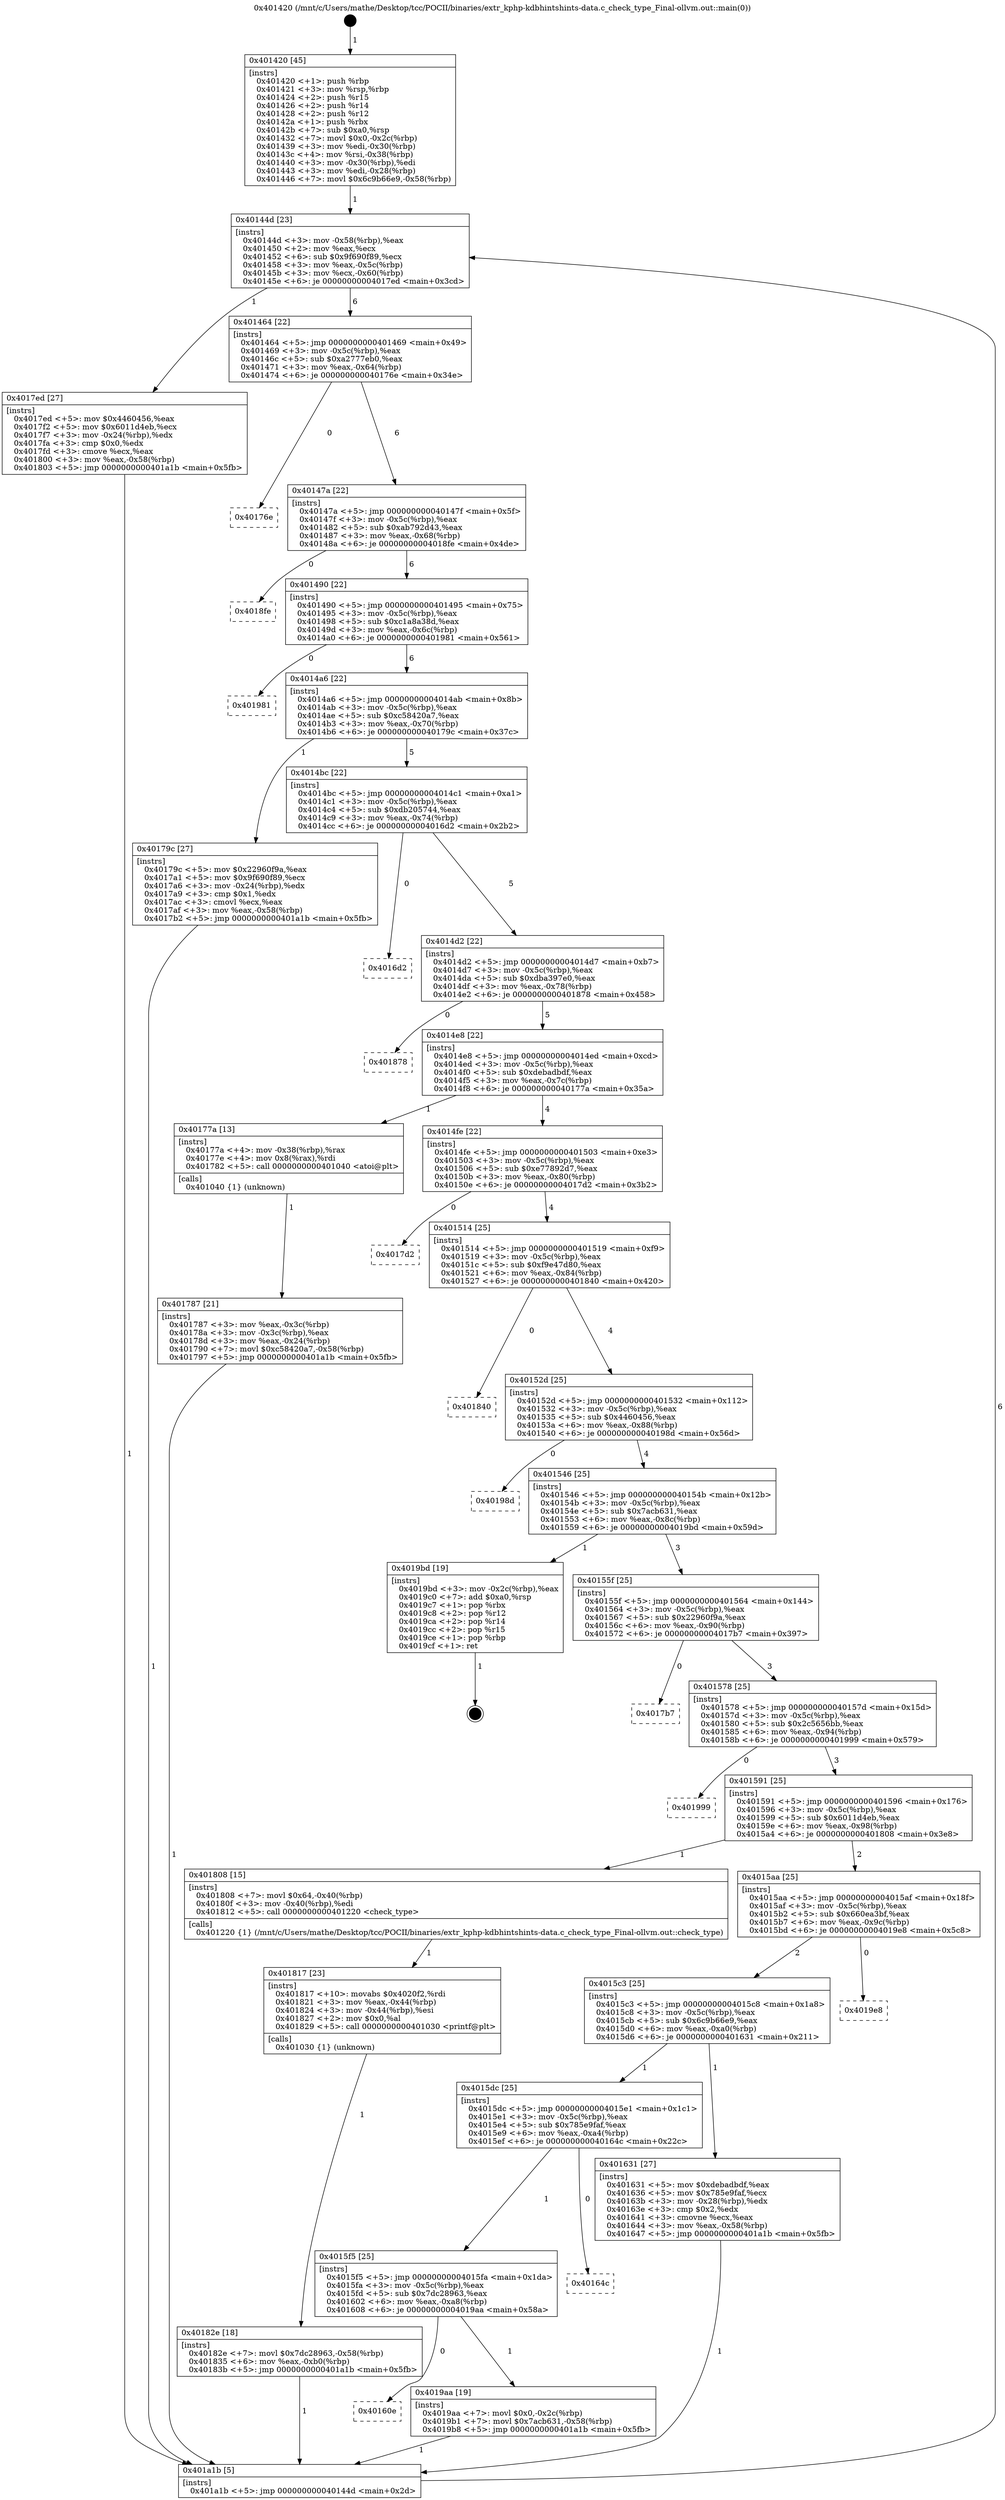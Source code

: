digraph "0x401420" {
  label = "0x401420 (/mnt/c/Users/mathe/Desktop/tcc/POCII/binaries/extr_kphp-kdbhintshints-data.c_check_type_Final-ollvm.out::main(0))"
  labelloc = "t"
  node[shape=record]

  Entry [label="",width=0.3,height=0.3,shape=circle,fillcolor=black,style=filled]
  "0x40144d" [label="{
     0x40144d [23]\l
     | [instrs]\l
     &nbsp;&nbsp;0x40144d \<+3\>: mov -0x58(%rbp),%eax\l
     &nbsp;&nbsp;0x401450 \<+2\>: mov %eax,%ecx\l
     &nbsp;&nbsp;0x401452 \<+6\>: sub $0x9f690f89,%ecx\l
     &nbsp;&nbsp;0x401458 \<+3\>: mov %eax,-0x5c(%rbp)\l
     &nbsp;&nbsp;0x40145b \<+3\>: mov %ecx,-0x60(%rbp)\l
     &nbsp;&nbsp;0x40145e \<+6\>: je 00000000004017ed \<main+0x3cd\>\l
  }"]
  "0x4017ed" [label="{
     0x4017ed [27]\l
     | [instrs]\l
     &nbsp;&nbsp;0x4017ed \<+5\>: mov $0x4460456,%eax\l
     &nbsp;&nbsp;0x4017f2 \<+5\>: mov $0x6011d4eb,%ecx\l
     &nbsp;&nbsp;0x4017f7 \<+3\>: mov -0x24(%rbp),%edx\l
     &nbsp;&nbsp;0x4017fa \<+3\>: cmp $0x0,%edx\l
     &nbsp;&nbsp;0x4017fd \<+3\>: cmove %ecx,%eax\l
     &nbsp;&nbsp;0x401800 \<+3\>: mov %eax,-0x58(%rbp)\l
     &nbsp;&nbsp;0x401803 \<+5\>: jmp 0000000000401a1b \<main+0x5fb\>\l
  }"]
  "0x401464" [label="{
     0x401464 [22]\l
     | [instrs]\l
     &nbsp;&nbsp;0x401464 \<+5\>: jmp 0000000000401469 \<main+0x49\>\l
     &nbsp;&nbsp;0x401469 \<+3\>: mov -0x5c(%rbp),%eax\l
     &nbsp;&nbsp;0x40146c \<+5\>: sub $0xa2777eb0,%eax\l
     &nbsp;&nbsp;0x401471 \<+3\>: mov %eax,-0x64(%rbp)\l
     &nbsp;&nbsp;0x401474 \<+6\>: je 000000000040176e \<main+0x34e\>\l
  }"]
  Exit [label="",width=0.3,height=0.3,shape=circle,fillcolor=black,style=filled,peripheries=2]
  "0x40176e" [label="{
     0x40176e\l
  }", style=dashed]
  "0x40147a" [label="{
     0x40147a [22]\l
     | [instrs]\l
     &nbsp;&nbsp;0x40147a \<+5\>: jmp 000000000040147f \<main+0x5f\>\l
     &nbsp;&nbsp;0x40147f \<+3\>: mov -0x5c(%rbp),%eax\l
     &nbsp;&nbsp;0x401482 \<+5\>: sub $0xab792d43,%eax\l
     &nbsp;&nbsp;0x401487 \<+3\>: mov %eax,-0x68(%rbp)\l
     &nbsp;&nbsp;0x40148a \<+6\>: je 00000000004018fe \<main+0x4de\>\l
  }"]
  "0x40160e" [label="{
     0x40160e\l
  }", style=dashed]
  "0x4018fe" [label="{
     0x4018fe\l
  }", style=dashed]
  "0x401490" [label="{
     0x401490 [22]\l
     | [instrs]\l
     &nbsp;&nbsp;0x401490 \<+5\>: jmp 0000000000401495 \<main+0x75\>\l
     &nbsp;&nbsp;0x401495 \<+3\>: mov -0x5c(%rbp),%eax\l
     &nbsp;&nbsp;0x401498 \<+5\>: sub $0xc1a8a38d,%eax\l
     &nbsp;&nbsp;0x40149d \<+3\>: mov %eax,-0x6c(%rbp)\l
     &nbsp;&nbsp;0x4014a0 \<+6\>: je 0000000000401981 \<main+0x561\>\l
  }"]
  "0x4019aa" [label="{
     0x4019aa [19]\l
     | [instrs]\l
     &nbsp;&nbsp;0x4019aa \<+7\>: movl $0x0,-0x2c(%rbp)\l
     &nbsp;&nbsp;0x4019b1 \<+7\>: movl $0x7acb631,-0x58(%rbp)\l
     &nbsp;&nbsp;0x4019b8 \<+5\>: jmp 0000000000401a1b \<main+0x5fb\>\l
  }"]
  "0x401981" [label="{
     0x401981\l
  }", style=dashed]
  "0x4014a6" [label="{
     0x4014a6 [22]\l
     | [instrs]\l
     &nbsp;&nbsp;0x4014a6 \<+5\>: jmp 00000000004014ab \<main+0x8b\>\l
     &nbsp;&nbsp;0x4014ab \<+3\>: mov -0x5c(%rbp),%eax\l
     &nbsp;&nbsp;0x4014ae \<+5\>: sub $0xc58420a7,%eax\l
     &nbsp;&nbsp;0x4014b3 \<+3\>: mov %eax,-0x70(%rbp)\l
     &nbsp;&nbsp;0x4014b6 \<+6\>: je 000000000040179c \<main+0x37c\>\l
  }"]
  "0x4015f5" [label="{
     0x4015f5 [25]\l
     | [instrs]\l
     &nbsp;&nbsp;0x4015f5 \<+5\>: jmp 00000000004015fa \<main+0x1da\>\l
     &nbsp;&nbsp;0x4015fa \<+3\>: mov -0x5c(%rbp),%eax\l
     &nbsp;&nbsp;0x4015fd \<+5\>: sub $0x7dc28963,%eax\l
     &nbsp;&nbsp;0x401602 \<+6\>: mov %eax,-0xa8(%rbp)\l
     &nbsp;&nbsp;0x401608 \<+6\>: je 00000000004019aa \<main+0x58a\>\l
  }"]
  "0x40179c" [label="{
     0x40179c [27]\l
     | [instrs]\l
     &nbsp;&nbsp;0x40179c \<+5\>: mov $0x22960f9a,%eax\l
     &nbsp;&nbsp;0x4017a1 \<+5\>: mov $0x9f690f89,%ecx\l
     &nbsp;&nbsp;0x4017a6 \<+3\>: mov -0x24(%rbp),%edx\l
     &nbsp;&nbsp;0x4017a9 \<+3\>: cmp $0x1,%edx\l
     &nbsp;&nbsp;0x4017ac \<+3\>: cmovl %ecx,%eax\l
     &nbsp;&nbsp;0x4017af \<+3\>: mov %eax,-0x58(%rbp)\l
     &nbsp;&nbsp;0x4017b2 \<+5\>: jmp 0000000000401a1b \<main+0x5fb\>\l
  }"]
  "0x4014bc" [label="{
     0x4014bc [22]\l
     | [instrs]\l
     &nbsp;&nbsp;0x4014bc \<+5\>: jmp 00000000004014c1 \<main+0xa1\>\l
     &nbsp;&nbsp;0x4014c1 \<+3\>: mov -0x5c(%rbp),%eax\l
     &nbsp;&nbsp;0x4014c4 \<+5\>: sub $0xdb205744,%eax\l
     &nbsp;&nbsp;0x4014c9 \<+3\>: mov %eax,-0x74(%rbp)\l
     &nbsp;&nbsp;0x4014cc \<+6\>: je 00000000004016d2 \<main+0x2b2\>\l
  }"]
  "0x40164c" [label="{
     0x40164c\l
  }", style=dashed]
  "0x4016d2" [label="{
     0x4016d2\l
  }", style=dashed]
  "0x4014d2" [label="{
     0x4014d2 [22]\l
     | [instrs]\l
     &nbsp;&nbsp;0x4014d2 \<+5\>: jmp 00000000004014d7 \<main+0xb7\>\l
     &nbsp;&nbsp;0x4014d7 \<+3\>: mov -0x5c(%rbp),%eax\l
     &nbsp;&nbsp;0x4014da \<+5\>: sub $0xdba397e0,%eax\l
     &nbsp;&nbsp;0x4014df \<+3\>: mov %eax,-0x78(%rbp)\l
     &nbsp;&nbsp;0x4014e2 \<+6\>: je 0000000000401878 \<main+0x458\>\l
  }"]
  "0x40182e" [label="{
     0x40182e [18]\l
     | [instrs]\l
     &nbsp;&nbsp;0x40182e \<+7\>: movl $0x7dc28963,-0x58(%rbp)\l
     &nbsp;&nbsp;0x401835 \<+6\>: mov %eax,-0xb0(%rbp)\l
     &nbsp;&nbsp;0x40183b \<+5\>: jmp 0000000000401a1b \<main+0x5fb\>\l
  }"]
  "0x401878" [label="{
     0x401878\l
  }", style=dashed]
  "0x4014e8" [label="{
     0x4014e8 [22]\l
     | [instrs]\l
     &nbsp;&nbsp;0x4014e8 \<+5\>: jmp 00000000004014ed \<main+0xcd\>\l
     &nbsp;&nbsp;0x4014ed \<+3\>: mov -0x5c(%rbp),%eax\l
     &nbsp;&nbsp;0x4014f0 \<+5\>: sub $0xdebadbdf,%eax\l
     &nbsp;&nbsp;0x4014f5 \<+3\>: mov %eax,-0x7c(%rbp)\l
     &nbsp;&nbsp;0x4014f8 \<+6\>: je 000000000040177a \<main+0x35a\>\l
  }"]
  "0x401817" [label="{
     0x401817 [23]\l
     | [instrs]\l
     &nbsp;&nbsp;0x401817 \<+10\>: movabs $0x4020f2,%rdi\l
     &nbsp;&nbsp;0x401821 \<+3\>: mov %eax,-0x44(%rbp)\l
     &nbsp;&nbsp;0x401824 \<+3\>: mov -0x44(%rbp),%esi\l
     &nbsp;&nbsp;0x401827 \<+2\>: mov $0x0,%al\l
     &nbsp;&nbsp;0x401829 \<+5\>: call 0000000000401030 \<printf@plt\>\l
     | [calls]\l
     &nbsp;&nbsp;0x401030 \{1\} (unknown)\l
  }"]
  "0x40177a" [label="{
     0x40177a [13]\l
     | [instrs]\l
     &nbsp;&nbsp;0x40177a \<+4\>: mov -0x38(%rbp),%rax\l
     &nbsp;&nbsp;0x40177e \<+4\>: mov 0x8(%rax),%rdi\l
     &nbsp;&nbsp;0x401782 \<+5\>: call 0000000000401040 \<atoi@plt\>\l
     | [calls]\l
     &nbsp;&nbsp;0x401040 \{1\} (unknown)\l
  }"]
  "0x4014fe" [label="{
     0x4014fe [22]\l
     | [instrs]\l
     &nbsp;&nbsp;0x4014fe \<+5\>: jmp 0000000000401503 \<main+0xe3\>\l
     &nbsp;&nbsp;0x401503 \<+3\>: mov -0x5c(%rbp),%eax\l
     &nbsp;&nbsp;0x401506 \<+5\>: sub $0xe77892d7,%eax\l
     &nbsp;&nbsp;0x40150b \<+3\>: mov %eax,-0x80(%rbp)\l
     &nbsp;&nbsp;0x40150e \<+6\>: je 00000000004017d2 \<main+0x3b2\>\l
  }"]
  "0x401787" [label="{
     0x401787 [21]\l
     | [instrs]\l
     &nbsp;&nbsp;0x401787 \<+3\>: mov %eax,-0x3c(%rbp)\l
     &nbsp;&nbsp;0x40178a \<+3\>: mov -0x3c(%rbp),%eax\l
     &nbsp;&nbsp;0x40178d \<+3\>: mov %eax,-0x24(%rbp)\l
     &nbsp;&nbsp;0x401790 \<+7\>: movl $0xc58420a7,-0x58(%rbp)\l
     &nbsp;&nbsp;0x401797 \<+5\>: jmp 0000000000401a1b \<main+0x5fb\>\l
  }"]
  "0x4017d2" [label="{
     0x4017d2\l
  }", style=dashed]
  "0x401514" [label="{
     0x401514 [25]\l
     | [instrs]\l
     &nbsp;&nbsp;0x401514 \<+5\>: jmp 0000000000401519 \<main+0xf9\>\l
     &nbsp;&nbsp;0x401519 \<+3\>: mov -0x5c(%rbp),%eax\l
     &nbsp;&nbsp;0x40151c \<+5\>: sub $0xf9e47d80,%eax\l
     &nbsp;&nbsp;0x401521 \<+6\>: mov %eax,-0x84(%rbp)\l
     &nbsp;&nbsp;0x401527 \<+6\>: je 0000000000401840 \<main+0x420\>\l
  }"]
  "0x401420" [label="{
     0x401420 [45]\l
     | [instrs]\l
     &nbsp;&nbsp;0x401420 \<+1\>: push %rbp\l
     &nbsp;&nbsp;0x401421 \<+3\>: mov %rsp,%rbp\l
     &nbsp;&nbsp;0x401424 \<+2\>: push %r15\l
     &nbsp;&nbsp;0x401426 \<+2\>: push %r14\l
     &nbsp;&nbsp;0x401428 \<+2\>: push %r12\l
     &nbsp;&nbsp;0x40142a \<+1\>: push %rbx\l
     &nbsp;&nbsp;0x40142b \<+7\>: sub $0xa0,%rsp\l
     &nbsp;&nbsp;0x401432 \<+7\>: movl $0x0,-0x2c(%rbp)\l
     &nbsp;&nbsp;0x401439 \<+3\>: mov %edi,-0x30(%rbp)\l
     &nbsp;&nbsp;0x40143c \<+4\>: mov %rsi,-0x38(%rbp)\l
     &nbsp;&nbsp;0x401440 \<+3\>: mov -0x30(%rbp),%edi\l
     &nbsp;&nbsp;0x401443 \<+3\>: mov %edi,-0x28(%rbp)\l
     &nbsp;&nbsp;0x401446 \<+7\>: movl $0x6c9b66e9,-0x58(%rbp)\l
  }"]
  "0x401840" [label="{
     0x401840\l
  }", style=dashed]
  "0x40152d" [label="{
     0x40152d [25]\l
     | [instrs]\l
     &nbsp;&nbsp;0x40152d \<+5\>: jmp 0000000000401532 \<main+0x112\>\l
     &nbsp;&nbsp;0x401532 \<+3\>: mov -0x5c(%rbp),%eax\l
     &nbsp;&nbsp;0x401535 \<+5\>: sub $0x4460456,%eax\l
     &nbsp;&nbsp;0x40153a \<+6\>: mov %eax,-0x88(%rbp)\l
     &nbsp;&nbsp;0x401540 \<+6\>: je 000000000040198d \<main+0x56d\>\l
  }"]
  "0x401a1b" [label="{
     0x401a1b [5]\l
     | [instrs]\l
     &nbsp;&nbsp;0x401a1b \<+5\>: jmp 000000000040144d \<main+0x2d\>\l
  }"]
  "0x40198d" [label="{
     0x40198d\l
  }", style=dashed]
  "0x401546" [label="{
     0x401546 [25]\l
     | [instrs]\l
     &nbsp;&nbsp;0x401546 \<+5\>: jmp 000000000040154b \<main+0x12b\>\l
     &nbsp;&nbsp;0x40154b \<+3\>: mov -0x5c(%rbp),%eax\l
     &nbsp;&nbsp;0x40154e \<+5\>: sub $0x7acb631,%eax\l
     &nbsp;&nbsp;0x401553 \<+6\>: mov %eax,-0x8c(%rbp)\l
     &nbsp;&nbsp;0x401559 \<+6\>: je 00000000004019bd \<main+0x59d\>\l
  }"]
  "0x4015dc" [label="{
     0x4015dc [25]\l
     | [instrs]\l
     &nbsp;&nbsp;0x4015dc \<+5\>: jmp 00000000004015e1 \<main+0x1c1\>\l
     &nbsp;&nbsp;0x4015e1 \<+3\>: mov -0x5c(%rbp),%eax\l
     &nbsp;&nbsp;0x4015e4 \<+5\>: sub $0x785e9faf,%eax\l
     &nbsp;&nbsp;0x4015e9 \<+6\>: mov %eax,-0xa4(%rbp)\l
     &nbsp;&nbsp;0x4015ef \<+6\>: je 000000000040164c \<main+0x22c\>\l
  }"]
  "0x4019bd" [label="{
     0x4019bd [19]\l
     | [instrs]\l
     &nbsp;&nbsp;0x4019bd \<+3\>: mov -0x2c(%rbp),%eax\l
     &nbsp;&nbsp;0x4019c0 \<+7\>: add $0xa0,%rsp\l
     &nbsp;&nbsp;0x4019c7 \<+1\>: pop %rbx\l
     &nbsp;&nbsp;0x4019c8 \<+2\>: pop %r12\l
     &nbsp;&nbsp;0x4019ca \<+2\>: pop %r14\l
     &nbsp;&nbsp;0x4019cc \<+2\>: pop %r15\l
     &nbsp;&nbsp;0x4019ce \<+1\>: pop %rbp\l
     &nbsp;&nbsp;0x4019cf \<+1\>: ret\l
  }"]
  "0x40155f" [label="{
     0x40155f [25]\l
     | [instrs]\l
     &nbsp;&nbsp;0x40155f \<+5\>: jmp 0000000000401564 \<main+0x144\>\l
     &nbsp;&nbsp;0x401564 \<+3\>: mov -0x5c(%rbp),%eax\l
     &nbsp;&nbsp;0x401567 \<+5\>: sub $0x22960f9a,%eax\l
     &nbsp;&nbsp;0x40156c \<+6\>: mov %eax,-0x90(%rbp)\l
     &nbsp;&nbsp;0x401572 \<+6\>: je 00000000004017b7 \<main+0x397\>\l
  }"]
  "0x401631" [label="{
     0x401631 [27]\l
     | [instrs]\l
     &nbsp;&nbsp;0x401631 \<+5\>: mov $0xdebadbdf,%eax\l
     &nbsp;&nbsp;0x401636 \<+5\>: mov $0x785e9faf,%ecx\l
     &nbsp;&nbsp;0x40163b \<+3\>: mov -0x28(%rbp),%edx\l
     &nbsp;&nbsp;0x40163e \<+3\>: cmp $0x2,%edx\l
     &nbsp;&nbsp;0x401641 \<+3\>: cmovne %ecx,%eax\l
     &nbsp;&nbsp;0x401644 \<+3\>: mov %eax,-0x58(%rbp)\l
     &nbsp;&nbsp;0x401647 \<+5\>: jmp 0000000000401a1b \<main+0x5fb\>\l
  }"]
  "0x4017b7" [label="{
     0x4017b7\l
  }", style=dashed]
  "0x401578" [label="{
     0x401578 [25]\l
     | [instrs]\l
     &nbsp;&nbsp;0x401578 \<+5\>: jmp 000000000040157d \<main+0x15d\>\l
     &nbsp;&nbsp;0x40157d \<+3\>: mov -0x5c(%rbp),%eax\l
     &nbsp;&nbsp;0x401580 \<+5\>: sub $0x2c5656bb,%eax\l
     &nbsp;&nbsp;0x401585 \<+6\>: mov %eax,-0x94(%rbp)\l
     &nbsp;&nbsp;0x40158b \<+6\>: je 0000000000401999 \<main+0x579\>\l
  }"]
  "0x4015c3" [label="{
     0x4015c3 [25]\l
     | [instrs]\l
     &nbsp;&nbsp;0x4015c3 \<+5\>: jmp 00000000004015c8 \<main+0x1a8\>\l
     &nbsp;&nbsp;0x4015c8 \<+3\>: mov -0x5c(%rbp),%eax\l
     &nbsp;&nbsp;0x4015cb \<+5\>: sub $0x6c9b66e9,%eax\l
     &nbsp;&nbsp;0x4015d0 \<+6\>: mov %eax,-0xa0(%rbp)\l
     &nbsp;&nbsp;0x4015d6 \<+6\>: je 0000000000401631 \<main+0x211\>\l
  }"]
  "0x401999" [label="{
     0x401999\l
  }", style=dashed]
  "0x401591" [label="{
     0x401591 [25]\l
     | [instrs]\l
     &nbsp;&nbsp;0x401591 \<+5\>: jmp 0000000000401596 \<main+0x176\>\l
     &nbsp;&nbsp;0x401596 \<+3\>: mov -0x5c(%rbp),%eax\l
     &nbsp;&nbsp;0x401599 \<+5\>: sub $0x6011d4eb,%eax\l
     &nbsp;&nbsp;0x40159e \<+6\>: mov %eax,-0x98(%rbp)\l
     &nbsp;&nbsp;0x4015a4 \<+6\>: je 0000000000401808 \<main+0x3e8\>\l
  }"]
  "0x4019e8" [label="{
     0x4019e8\l
  }", style=dashed]
  "0x401808" [label="{
     0x401808 [15]\l
     | [instrs]\l
     &nbsp;&nbsp;0x401808 \<+7\>: movl $0x64,-0x40(%rbp)\l
     &nbsp;&nbsp;0x40180f \<+3\>: mov -0x40(%rbp),%edi\l
     &nbsp;&nbsp;0x401812 \<+5\>: call 0000000000401220 \<check_type\>\l
     | [calls]\l
     &nbsp;&nbsp;0x401220 \{1\} (/mnt/c/Users/mathe/Desktop/tcc/POCII/binaries/extr_kphp-kdbhintshints-data.c_check_type_Final-ollvm.out::check_type)\l
  }"]
  "0x4015aa" [label="{
     0x4015aa [25]\l
     | [instrs]\l
     &nbsp;&nbsp;0x4015aa \<+5\>: jmp 00000000004015af \<main+0x18f\>\l
     &nbsp;&nbsp;0x4015af \<+3\>: mov -0x5c(%rbp),%eax\l
     &nbsp;&nbsp;0x4015b2 \<+5\>: sub $0x660ea3bf,%eax\l
     &nbsp;&nbsp;0x4015b7 \<+6\>: mov %eax,-0x9c(%rbp)\l
     &nbsp;&nbsp;0x4015bd \<+6\>: je 00000000004019e8 \<main+0x5c8\>\l
  }"]
  Entry -> "0x401420" [label=" 1"]
  "0x40144d" -> "0x4017ed" [label=" 1"]
  "0x40144d" -> "0x401464" [label=" 6"]
  "0x4019bd" -> Exit [label=" 1"]
  "0x401464" -> "0x40176e" [label=" 0"]
  "0x401464" -> "0x40147a" [label=" 6"]
  "0x4019aa" -> "0x401a1b" [label=" 1"]
  "0x40147a" -> "0x4018fe" [label=" 0"]
  "0x40147a" -> "0x401490" [label=" 6"]
  "0x4015f5" -> "0x40160e" [label=" 0"]
  "0x401490" -> "0x401981" [label=" 0"]
  "0x401490" -> "0x4014a6" [label=" 6"]
  "0x4015f5" -> "0x4019aa" [label=" 1"]
  "0x4014a6" -> "0x40179c" [label=" 1"]
  "0x4014a6" -> "0x4014bc" [label=" 5"]
  "0x4015dc" -> "0x4015f5" [label=" 1"]
  "0x4014bc" -> "0x4016d2" [label=" 0"]
  "0x4014bc" -> "0x4014d2" [label=" 5"]
  "0x4015dc" -> "0x40164c" [label=" 0"]
  "0x4014d2" -> "0x401878" [label=" 0"]
  "0x4014d2" -> "0x4014e8" [label=" 5"]
  "0x40182e" -> "0x401a1b" [label=" 1"]
  "0x4014e8" -> "0x40177a" [label=" 1"]
  "0x4014e8" -> "0x4014fe" [label=" 4"]
  "0x401817" -> "0x40182e" [label=" 1"]
  "0x4014fe" -> "0x4017d2" [label=" 0"]
  "0x4014fe" -> "0x401514" [label=" 4"]
  "0x401808" -> "0x401817" [label=" 1"]
  "0x401514" -> "0x401840" [label=" 0"]
  "0x401514" -> "0x40152d" [label=" 4"]
  "0x4017ed" -> "0x401a1b" [label=" 1"]
  "0x40152d" -> "0x40198d" [label=" 0"]
  "0x40152d" -> "0x401546" [label=" 4"]
  "0x40179c" -> "0x401a1b" [label=" 1"]
  "0x401546" -> "0x4019bd" [label=" 1"]
  "0x401546" -> "0x40155f" [label=" 3"]
  "0x401787" -> "0x401a1b" [label=" 1"]
  "0x40155f" -> "0x4017b7" [label=" 0"]
  "0x40155f" -> "0x401578" [label=" 3"]
  "0x40177a" -> "0x401787" [label=" 1"]
  "0x401578" -> "0x401999" [label=" 0"]
  "0x401578" -> "0x401591" [label=" 3"]
  "0x401420" -> "0x40144d" [label=" 1"]
  "0x401591" -> "0x401808" [label=" 1"]
  "0x401591" -> "0x4015aa" [label=" 2"]
  "0x401631" -> "0x401a1b" [label=" 1"]
  "0x4015aa" -> "0x4019e8" [label=" 0"]
  "0x4015aa" -> "0x4015c3" [label=" 2"]
  "0x401a1b" -> "0x40144d" [label=" 6"]
  "0x4015c3" -> "0x401631" [label=" 1"]
  "0x4015c3" -> "0x4015dc" [label=" 1"]
}
